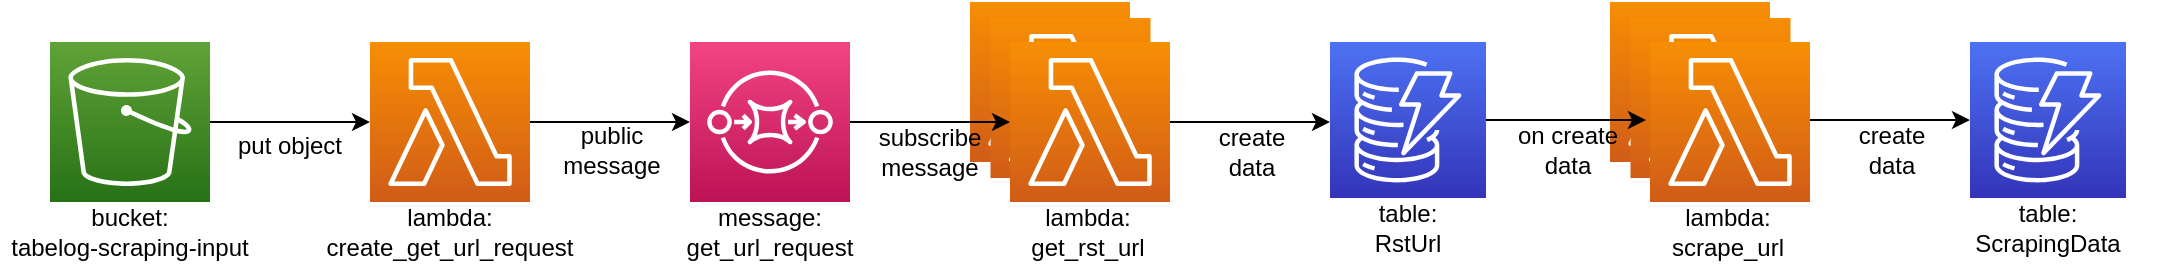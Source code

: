 <mxfile version="14.1.8" type="device"><diagram id="gE0Pvq6CPfW7kwYf1Fh8" name="ページ1"><mxGraphModel dx="1842" dy="1140" grid="1" gridSize="10" guides="1" tooltips="1" connect="1" arrows="1" fold="1" page="1" pageScale="1" pageWidth="827" pageHeight="1169" math="0" shadow="0"><root><mxCell id="0"/><mxCell id="1" parent="0"/><mxCell id="PeXJZuqW35B4LDWu3843-22" value="" style="outlineConnect=0;fontColor=#232F3E;gradientColor=#F78E04;gradientDirection=north;fillColor=#D05C17;strokeColor=#ffffff;dashed=0;verticalLabelPosition=bottom;verticalAlign=top;align=center;html=1;fontSize=12;fontStyle=0;aspect=fixed;shape=mxgraph.aws4.resourceIcon;resIcon=mxgraph.aws4.lambda;" vertex="1" parent="1"><mxGeometry x="500" y="300" width="80" height="80" as="geometry"/></mxCell><mxCell id="PeXJZuqW35B4LDWu3843-21" value="" style="outlineConnect=0;fontColor=#232F3E;gradientColor=#F78E04;gradientDirection=north;fillColor=#D05C17;strokeColor=#ffffff;dashed=0;verticalLabelPosition=bottom;verticalAlign=top;align=center;html=1;fontSize=12;fontStyle=0;aspect=fixed;shape=mxgraph.aws4.resourceIcon;resIcon=mxgraph.aws4.lambda;" vertex="1" parent="1"><mxGeometry x="510.25" y="308" width="80" height="80" as="geometry"/></mxCell><mxCell id="PeXJZuqW35B4LDWu3843-13" value="" style="edgeStyle=orthogonalEdgeStyle;rounded=0;orthogonalLoop=1;jettySize=auto;html=1;" edge="1" parent="1" source="PeXJZuqW35B4LDWu3843-1" target="PeXJZuqW35B4LDWu3843-3"><mxGeometry relative="1" as="geometry"/></mxCell><mxCell id="PeXJZuqW35B4LDWu3843-1" value="" style="outlineConnect=0;fontColor=#232F3E;gradientColor=#F78E04;gradientDirection=north;fillColor=#D05C17;strokeColor=#ffffff;dashed=0;verticalLabelPosition=bottom;verticalAlign=top;align=center;html=1;fontSize=12;fontStyle=0;aspect=fixed;shape=mxgraph.aws4.resourceIcon;resIcon=mxgraph.aws4.lambda;" vertex="1" parent="1"><mxGeometry x="200" y="320" width="80" height="80" as="geometry"/></mxCell><mxCell id="PeXJZuqW35B4LDWu3843-2" value="" style="outlineConnect=0;fontColor=#232F3E;gradientColor=#4D72F3;gradientDirection=north;fillColor=#3334B9;strokeColor=#ffffff;dashed=0;verticalLabelPosition=bottom;verticalAlign=top;align=center;html=1;fontSize=12;fontStyle=0;aspect=fixed;shape=mxgraph.aws4.resourceIcon;resIcon=mxgraph.aws4.dynamodb;" vertex="1" parent="1"><mxGeometry x="680" y="320" width="78" height="78" as="geometry"/></mxCell><mxCell id="PeXJZuqW35B4LDWu3843-18" value="" style="edgeStyle=orthogonalEdgeStyle;rounded=0;orthogonalLoop=1;jettySize=auto;html=1;" edge="1" parent="1" source="PeXJZuqW35B4LDWu3843-3" target="PeXJZuqW35B4LDWu3843-15"><mxGeometry relative="1" as="geometry"/></mxCell><mxCell id="PeXJZuqW35B4LDWu3843-3" value="" style="outlineConnect=0;fontColor=#232F3E;gradientColor=#F34482;gradientDirection=north;fillColor=#BC1356;strokeColor=#ffffff;dashed=0;verticalLabelPosition=bottom;verticalAlign=top;align=center;html=1;fontSize=12;fontStyle=0;aspect=fixed;shape=mxgraph.aws4.resourceIcon;resIcon=mxgraph.aws4.sqs;" vertex="1" parent="1"><mxGeometry x="360" y="320" width="80" height="80" as="geometry"/></mxCell><mxCell id="PeXJZuqW35B4LDWu3843-5" value="" style="edgeStyle=orthogonalEdgeStyle;rounded=0;orthogonalLoop=1;jettySize=auto;html=1;" edge="1" parent="1" source="PeXJZuqW35B4LDWu3843-4" target="PeXJZuqW35B4LDWu3843-1"><mxGeometry relative="1" as="geometry"/></mxCell><mxCell id="PeXJZuqW35B4LDWu3843-4" value="" style="outlineConnect=0;fontColor=#232F3E;gradientColor=#60A337;gradientDirection=north;fillColor=#277116;strokeColor=#ffffff;dashed=0;verticalLabelPosition=bottom;verticalAlign=top;align=center;html=1;fontSize=12;fontStyle=0;aspect=fixed;shape=mxgraph.aws4.resourceIcon;resIcon=mxgraph.aws4.s3;" vertex="1" parent="1"><mxGeometry x="40" y="320" width="80" height="80" as="geometry"/></mxCell><mxCell id="PeXJZuqW35B4LDWu3843-6" value="put object" style="text;html=1;strokeColor=none;fillColor=none;align=center;verticalAlign=middle;whiteSpace=wrap;rounded=0;" vertex="1" parent="1"><mxGeometry x="129.75" y="362" width="60" height="20" as="geometry"/></mxCell><mxCell id="PeXJZuqW35B4LDWu3843-9" value="bucket: &lt;br&gt;tabelog-scraping-input" style="text;html=1;strokeColor=none;fillColor=none;align=center;verticalAlign=middle;whiteSpace=wrap;rounded=0;" vertex="1" parent="1"><mxGeometry x="15" y="400" width="130" height="30" as="geometry"/></mxCell><mxCell id="PeXJZuqW35B4LDWu3843-12" value="lambda: &lt;br&gt;create_get_url_request" style="text;html=1;strokeColor=none;fillColor=none;align=center;verticalAlign=middle;whiteSpace=wrap;rounded=0;" vertex="1" parent="1"><mxGeometry x="194.25" y="400" width="91.5" height="30" as="geometry"/></mxCell><mxCell id="PeXJZuqW35B4LDWu3843-14" value="public&lt;br&gt;message" style="text;html=1;strokeColor=none;fillColor=none;align=center;verticalAlign=middle;whiteSpace=wrap;rounded=0;" vertex="1" parent="1"><mxGeometry x="290.75" y="364" width="60" height="20" as="geometry"/></mxCell><mxCell id="PeXJZuqW35B4LDWu3843-15" value="" style="outlineConnect=0;fontColor=#232F3E;gradientColor=#F78E04;gradientDirection=north;fillColor=#D05C17;strokeColor=#ffffff;dashed=0;verticalLabelPosition=bottom;verticalAlign=top;align=center;html=1;fontSize=12;fontStyle=0;aspect=fixed;shape=mxgraph.aws4.resourceIcon;resIcon=mxgraph.aws4.lambda;" vertex="1" parent="1"><mxGeometry x="520" y="320" width="80" height="80" as="geometry"/></mxCell><mxCell id="PeXJZuqW35B4LDWu3843-16" value="message:&lt;br&gt;get_url_request" style="text;html=1;strokeColor=none;fillColor=none;align=center;verticalAlign=middle;whiteSpace=wrap;rounded=0;" vertex="1" parent="1"><mxGeometry x="354.25" y="400" width="91.5" height="30" as="geometry"/></mxCell><mxCell id="PeXJZuqW35B4LDWu3843-19" value="subscribe message" style="text;html=1;strokeColor=none;fillColor=none;align=center;verticalAlign=middle;whiteSpace=wrap;rounded=0;" vertex="1" parent="1"><mxGeometry x="450.25" y="365" width="60" height="20" as="geometry"/></mxCell><mxCell id="PeXJZuqW35B4LDWu3843-17" value="lambda: &lt;br&gt;get_rst_url" style="text;html=1;strokeColor=none;fillColor=none;align=center;verticalAlign=middle;whiteSpace=wrap;rounded=0;" vertex="1" parent="1"><mxGeometry x="513.25" y="400" width="91.5" height="30" as="geometry"/></mxCell><mxCell id="PeXJZuqW35B4LDWu3843-23" value="" style="edgeStyle=orthogonalEdgeStyle;rounded=0;orthogonalLoop=1;jettySize=auto;html=1;" edge="1" parent="1"><mxGeometry relative="1" as="geometry"><mxPoint x="600" y="360" as="sourcePoint"/><mxPoint x="680" y="360" as="targetPoint"/></mxGeometry></mxCell><mxCell id="PeXJZuqW35B4LDWu3843-24" value="create&lt;br&gt;data" style="text;html=1;strokeColor=none;fillColor=none;align=center;verticalAlign=middle;whiteSpace=wrap;rounded=0;" vertex="1" parent="1"><mxGeometry x="610.75" y="365" width="60" height="20" as="geometry"/></mxCell><mxCell id="PeXJZuqW35B4LDWu3843-25" value="" style="outlineConnect=0;fontColor=#232F3E;gradientColor=#F78E04;gradientDirection=north;fillColor=#D05C17;strokeColor=#ffffff;dashed=0;verticalLabelPosition=bottom;verticalAlign=top;align=center;html=1;fontSize=12;fontStyle=0;aspect=fixed;shape=mxgraph.aws4.resourceIcon;resIcon=mxgraph.aws4.lambda;" vertex="1" parent="1"><mxGeometry x="820" y="300" width="80" height="80" as="geometry"/></mxCell><mxCell id="PeXJZuqW35B4LDWu3843-26" value="" style="outlineConnect=0;fontColor=#232F3E;gradientColor=#F78E04;gradientDirection=north;fillColor=#D05C17;strokeColor=#ffffff;dashed=0;verticalLabelPosition=bottom;verticalAlign=top;align=center;html=1;fontSize=12;fontStyle=0;aspect=fixed;shape=mxgraph.aws4.resourceIcon;resIcon=mxgraph.aws4.lambda;" vertex="1" parent="1"><mxGeometry x="830.25" y="308" width="80" height="80" as="geometry"/></mxCell><mxCell id="PeXJZuqW35B4LDWu3843-27" value="" style="outlineConnect=0;fontColor=#232F3E;gradientColor=#F78E04;gradientDirection=north;fillColor=#D05C17;strokeColor=#ffffff;dashed=0;verticalLabelPosition=bottom;verticalAlign=top;align=center;html=1;fontSize=12;fontStyle=0;aspect=fixed;shape=mxgraph.aws4.resourceIcon;resIcon=mxgraph.aws4.lambda;" vertex="1" parent="1"><mxGeometry x="840" y="320" width="80" height="80" as="geometry"/></mxCell><mxCell id="PeXJZuqW35B4LDWu3843-28" value="lambda: &lt;br&gt;scrape_url" style="text;html=1;strokeColor=none;fillColor=none;align=center;verticalAlign=middle;whiteSpace=wrap;rounded=0;" vertex="1" parent="1"><mxGeometry x="833.25" y="400" width="91.5" height="30" as="geometry"/></mxCell><mxCell id="PeXJZuqW35B4LDWu3843-29" value="table: &lt;br&gt;RstUrl" style="text;html=1;strokeColor=none;fillColor=none;align=center;verticalAlign=middle;whiteSpace=wrap;rounded=0;" vertex="1" parent="1"><mxGeometry x="654" y="398" width="130" height="30" as="geometry"/></mxCell><mxCell id="PeXJZuqW35B4LDWu3843-30" value="" style="edgeStyle=orthogonalEdgeStyle;rounded=0;orthogonalLoop=1;jettySize=auto;html=1;" edge="1" parent="1"><mxGeometry relative="1" as="geometry"><mxPoint x="758" y="359" as="sourcePoint"/><mxPoint x="838" y="359" as="targetPoint"/></mxGeometry></mxCell><mxCell id="PeXJZuqW35B4LDWu3843-31" value="on create&lt;br&gt;data" style="text;html=1;strokeColor=none;fillColor=none;align=center;verticalAlign=middle;whiteSpace=wrap;rounded=0;" vertex="1" parent="1"><mxGeometry x="768.75" y="364" width="60" height="20" as="geometry"/></mxCell><mxCell id="PeXJZuqW35B4LDWu3843-32" value="" style="outlineConnect=0;fontColor=#232F3E;gradientColor=#4D72F3;gradientDirection=north;fillColor=#3334B9;strokeColor=#ffffff;dashed=0;verticalLabelPosition=bottom;verticalAlign=top;align=center;html=1;fontSize=12;fontStyle=0;aspect=fixed;shape=mxgraph.aws4.resourceIcon;resIcon=mxgraph.aws4.dynamodb;" vertex="1" parent="1"><mxGeometry x="1000" y="320" width="78" height="78" as="geometry"/></mxCell><mxCell id="PeXJZuqW35B4LDWu3843-33" value="" style="edgeStyle=orthogonalEdgeStyle;rounded=0;orthogonalLoop=1;jettySize=auto;html=1;" edge="1" parent="1"><mxGeometry relative="1" as="geometry"><mxPoint x="920" y="359" as="sourcePoint"/><mxPoint x="1000" y="359" as="targetPoint"/></mxGeometry></mxCell><mxCell id="PeXJZuqW35B4LDWu3843-34" value="create&lt;br&gt;data" style="text;html=1;strokeColor=none;fillColor=none;align=center;verticalAlign=middle;whiteSpace=wrap;rounded=0;" vertex="1" parent="1"><mxGeometry x="930.75" y="364" width="60" height="20" as="geometry"/></mxCell><mxCell id="PeXJZuqW35B4LDWu3843-35" value="table: &lt;br&gt;ScrapingData" style="text;html=1;strokeColor=none;fillColor=none;align=center;verticalAlign=middle;whiteSpace=wrap;rounded=0;" vertex="1" parent="1"><mxGeometry x="974" y="398" width="130" height="30" as="geometry"/></mxCell></root></mxGraphModel></diagram></mxfile>